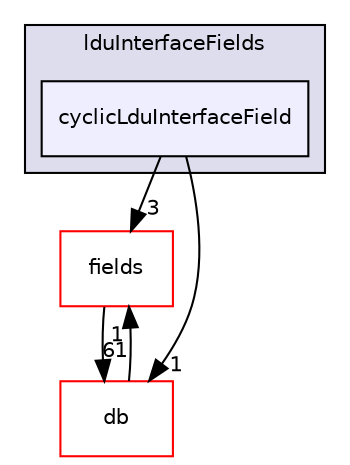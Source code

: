 digraph "src/OpenFOAM/matrices/lduMatrix/lduAddressing/lduInterfaceFields/cyclicLduInterfaceField" {
  bgcolor=transparent;
  compound=true
  node [ fontsize="10", fontname="Helvetica"];
  edge [ labelfontsize="10", labelfontname="Helvetica"];
  subgraph clusterdir_dcd52ee40db40a986002fe7976fc48d2 {
    graph [ bgcolor="#ddddee", pencolor="black", label="lduInterfaceFields" fontname="Helvetica", fontsize="10", URL="dir_dcd52ee40db40a986002fe7976fc48d2.html"]
  dir_c07ee2431c19cba287fa9092d3954576 [shape=box, label="cyclicLduInterfaceField", style="filled", fillcolor="#eeeeff", pencolor="black", URL="dir_c07ee2431c19cba287fa9092d3954576.html"];
  }
  dir_962442b8f989d5529fab5e0f0e4ffb74 [shape=box label="fields" color="red" URL="dir_962442b8f989d5529fab5e0f0e4ffb74.html"];
  dir_63c634f7a7cfd679ac26c67fb30fc32f [shape=box label="db" color="red" URL="dir_63c634f7a7cfd679ac26c67fb30fc32f.html"];
  dir_962442b8f989d5529fab5e0f0e4ffb74->dir_63c634f7a7cfd679ac26c67fb30fc32f [headlabel="61", labeldistance=1.5 headhref="dir_002075_002006.html"];
  dir_63c634f7a7cfd679ac26c67fb30fc32f->dir_962442b8f989d5529fab5e0f0e4ffb74 [headlabel="1", labeldistance=1.5 headhref="dir_002006_002075.html"];
  dir_c07ee2431c19cba287fa9092d3954576->dir_962442b8f989d5529fab5e0f0e4ffb74 [headlabel="3", labeldistance=1.5 headhref="dir_002197_002075.html"];
  dir_c07ee2431c19cba287fa9092d3954576->dir_63c634f7a7cfd679ac26c67fb30fc32f [headlabel="1", labeldistance=1.5 headhref="dir_002197_002006.html"];
}
